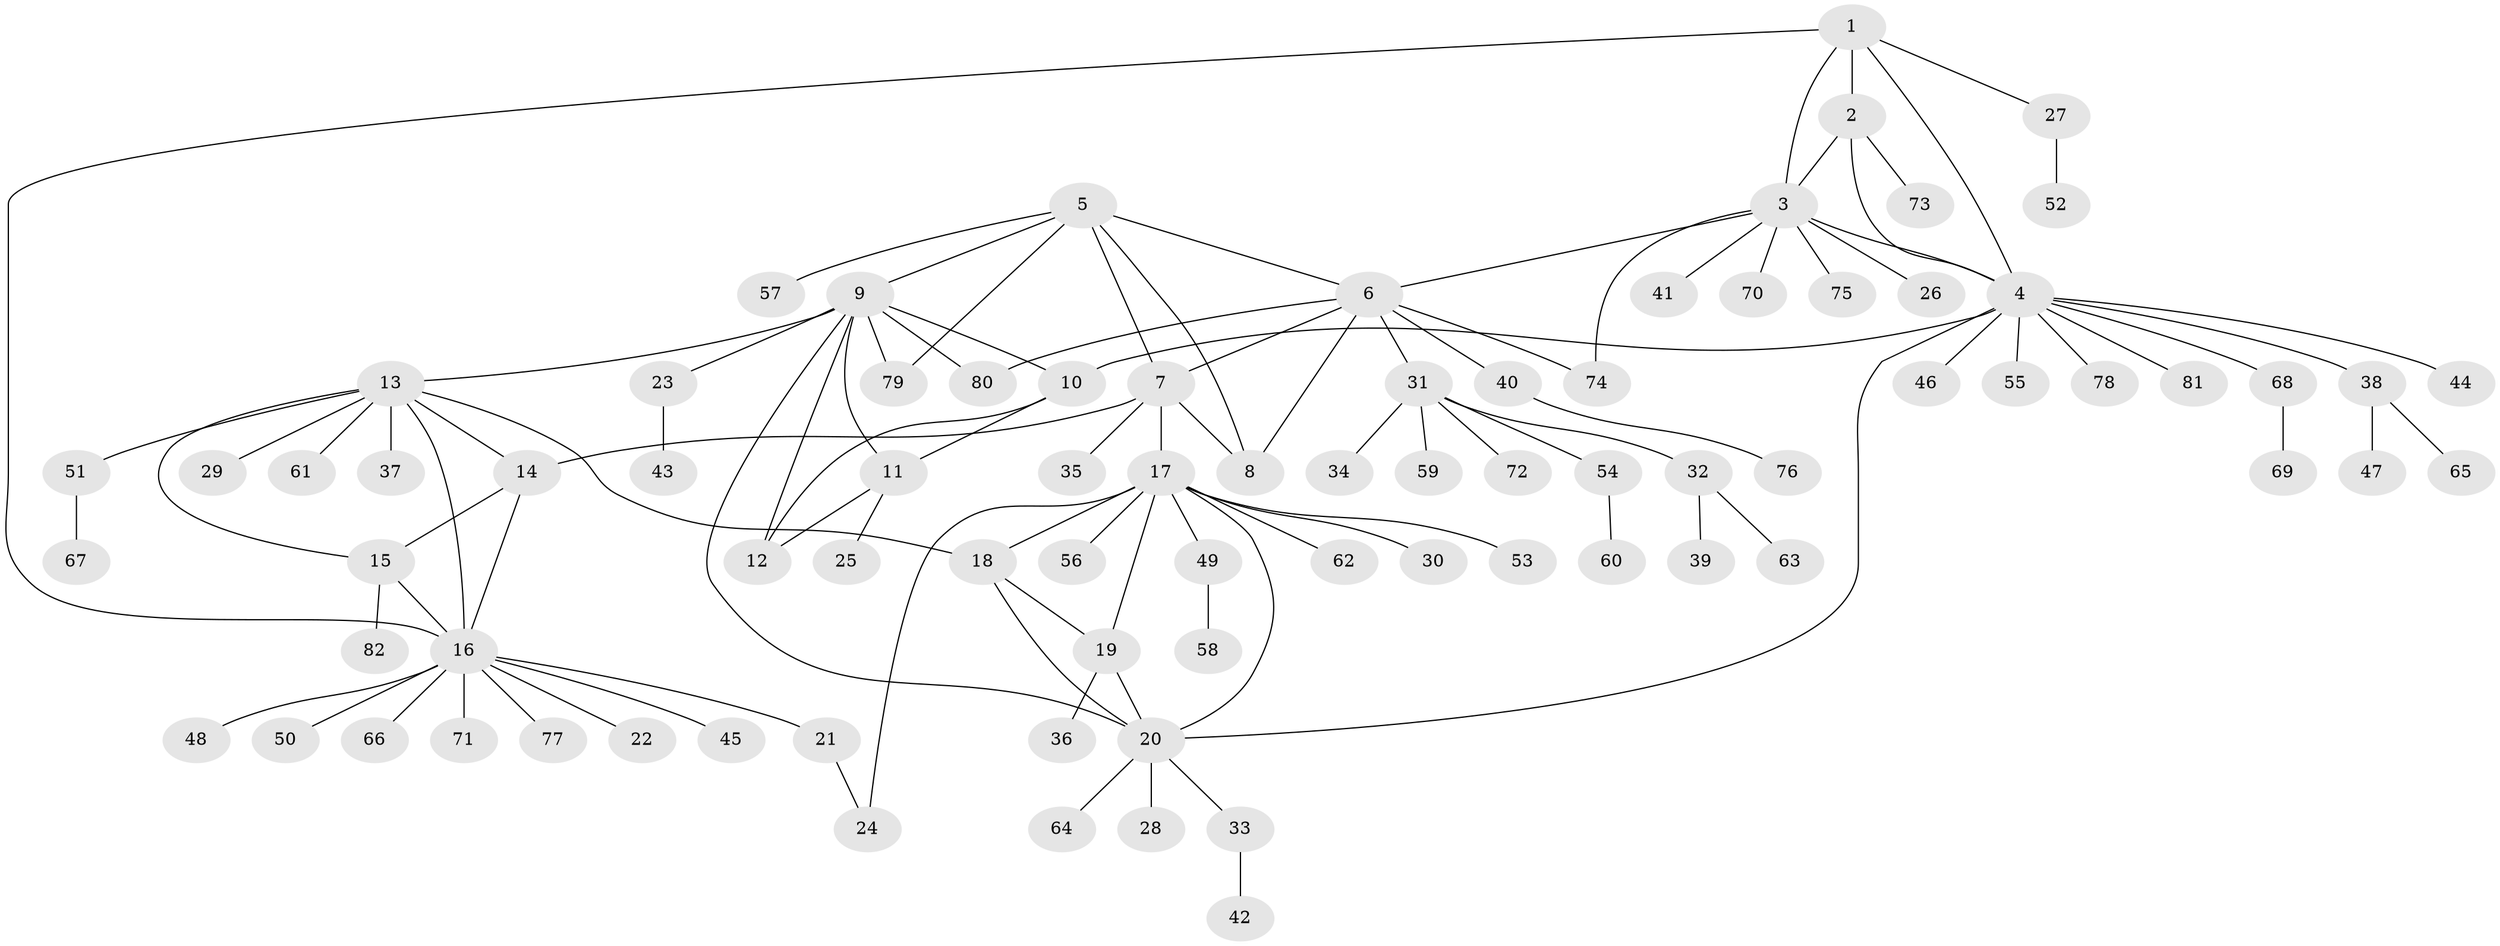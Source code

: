 // Generated by graph-tools (version 1.1) at 2025/37/03/09/25 02:37:39]
// undirected, 82 vertices, 106 edges
graph export_dot {
graph [start="1"]
  node [color=gray90,style=filled];
  1;
  2;
  3;
  4;
  5;
  6;
  7;
  8;
  9;
  10;
  11;
  12;
  13;
  14;
  15;
  16;
  17;
  18;
  19;
  20;
  21;
  22;
  23;
  24;
  25;
  26;
  27;
  28;
  29;
  30;
  31;
  32;
  33;
  34;
  35;
  36;
  37;
  38;
  39;
  40;
  41;
  42;
  43;
  44;
  45;
  46;
  47;
  48;
  49;
  50;
  51;
  52;
  53;
  54;
  55;
  56;
  57;
  58;
  59;
  60;
  61;
  62;
  63;
  64;
  65;
  66;
  67;
  68;
  69;
  70;
  71;
  72;
  73;
  74;
  75;
  76;
  77;
  78;
  79;
  80;
  81;
  82;
  1 -- 2;
  1 -- 3;
  1 -- 4;
  1 -- 16;
  1 -- 27;
  2 -- 3;
  2 -- 4;
  2 -- 73;
  3 -- 4;
  3 -- 6;
  3 -- 26;
  3 -- 41;
  3 -- 70;
  3 -- 74;
  3 -- 75;
  4 -- 10;
  4 -- 20;
  4 -- 38;
  4 -- 44;
  4 -- 46;
  4 -- 55;
  4 -- 68;
  4 -- 78;
  4 -- 81;
  5 -- 6;
  5 -- 7;
  5 -- 8;
  5 -- 9;
  5 -- 57;
  5 -- 79;
  6 -- 7;
  6 -- 8;
  6 -- 31;
  6 -- 40;
  6 -- 74;
  6 -- 80;
  7 -- 8;
  7 -- 14;
  7 -- 17;
  7 -- 35;
  9 -- 10;
  9 -- 11;
  9 -- 12;
  9 -- 13;
  9 -- 20;
  9 -- 23;
  9 -- 79;
  9 -- 80;
  10 -- 11;
  10 -- 12;
  11 -- 12;
  11 -- 25;
  13 -- 14;
  13 -- 15;
  13 -- 16;
  13 -- 18;
  13 -- 29;
  13 -- 37;
  13 -- 51;
  13 -- 61;
  14 -- 15;
  14 -- 16;
  15 -- 16;
  15 -- 82;
  16 -- 21;
  16 -- 22;
  16 -- 45;
  16 -- 48;
  16 -- 50;
  16 -- 66;
  16 -- 71;
  16 -- 77;
  17 -- 18;
  17 -- 19;
  17 -- 20;
  17 -- 24;
  17 -- 30;
  17 -- 49;
  17 -- 53;
  17 -- 56;
  17 -- 62;
  18 -- 19;
  18 -- 20;
  19 -- 20;
  19 -- 36;
  20 -- 28;
  20 -- 33;
  20 -- 64;
  21 -- 24;
  23 -- 43;
  27 -- 52;
  31 -- 32;
  31 -- 34;
  31 -- 54;
  31 -- 59;
  31 -- 72;
  32 -- 39;
  32 -- 63;
  33 -- 42;
  38 -- 47;
  38 -- 65;
  40 -- 76;
  49 -- 58;
  51 -- 67;
  54 -- 60;
  68 -- 69;
}
